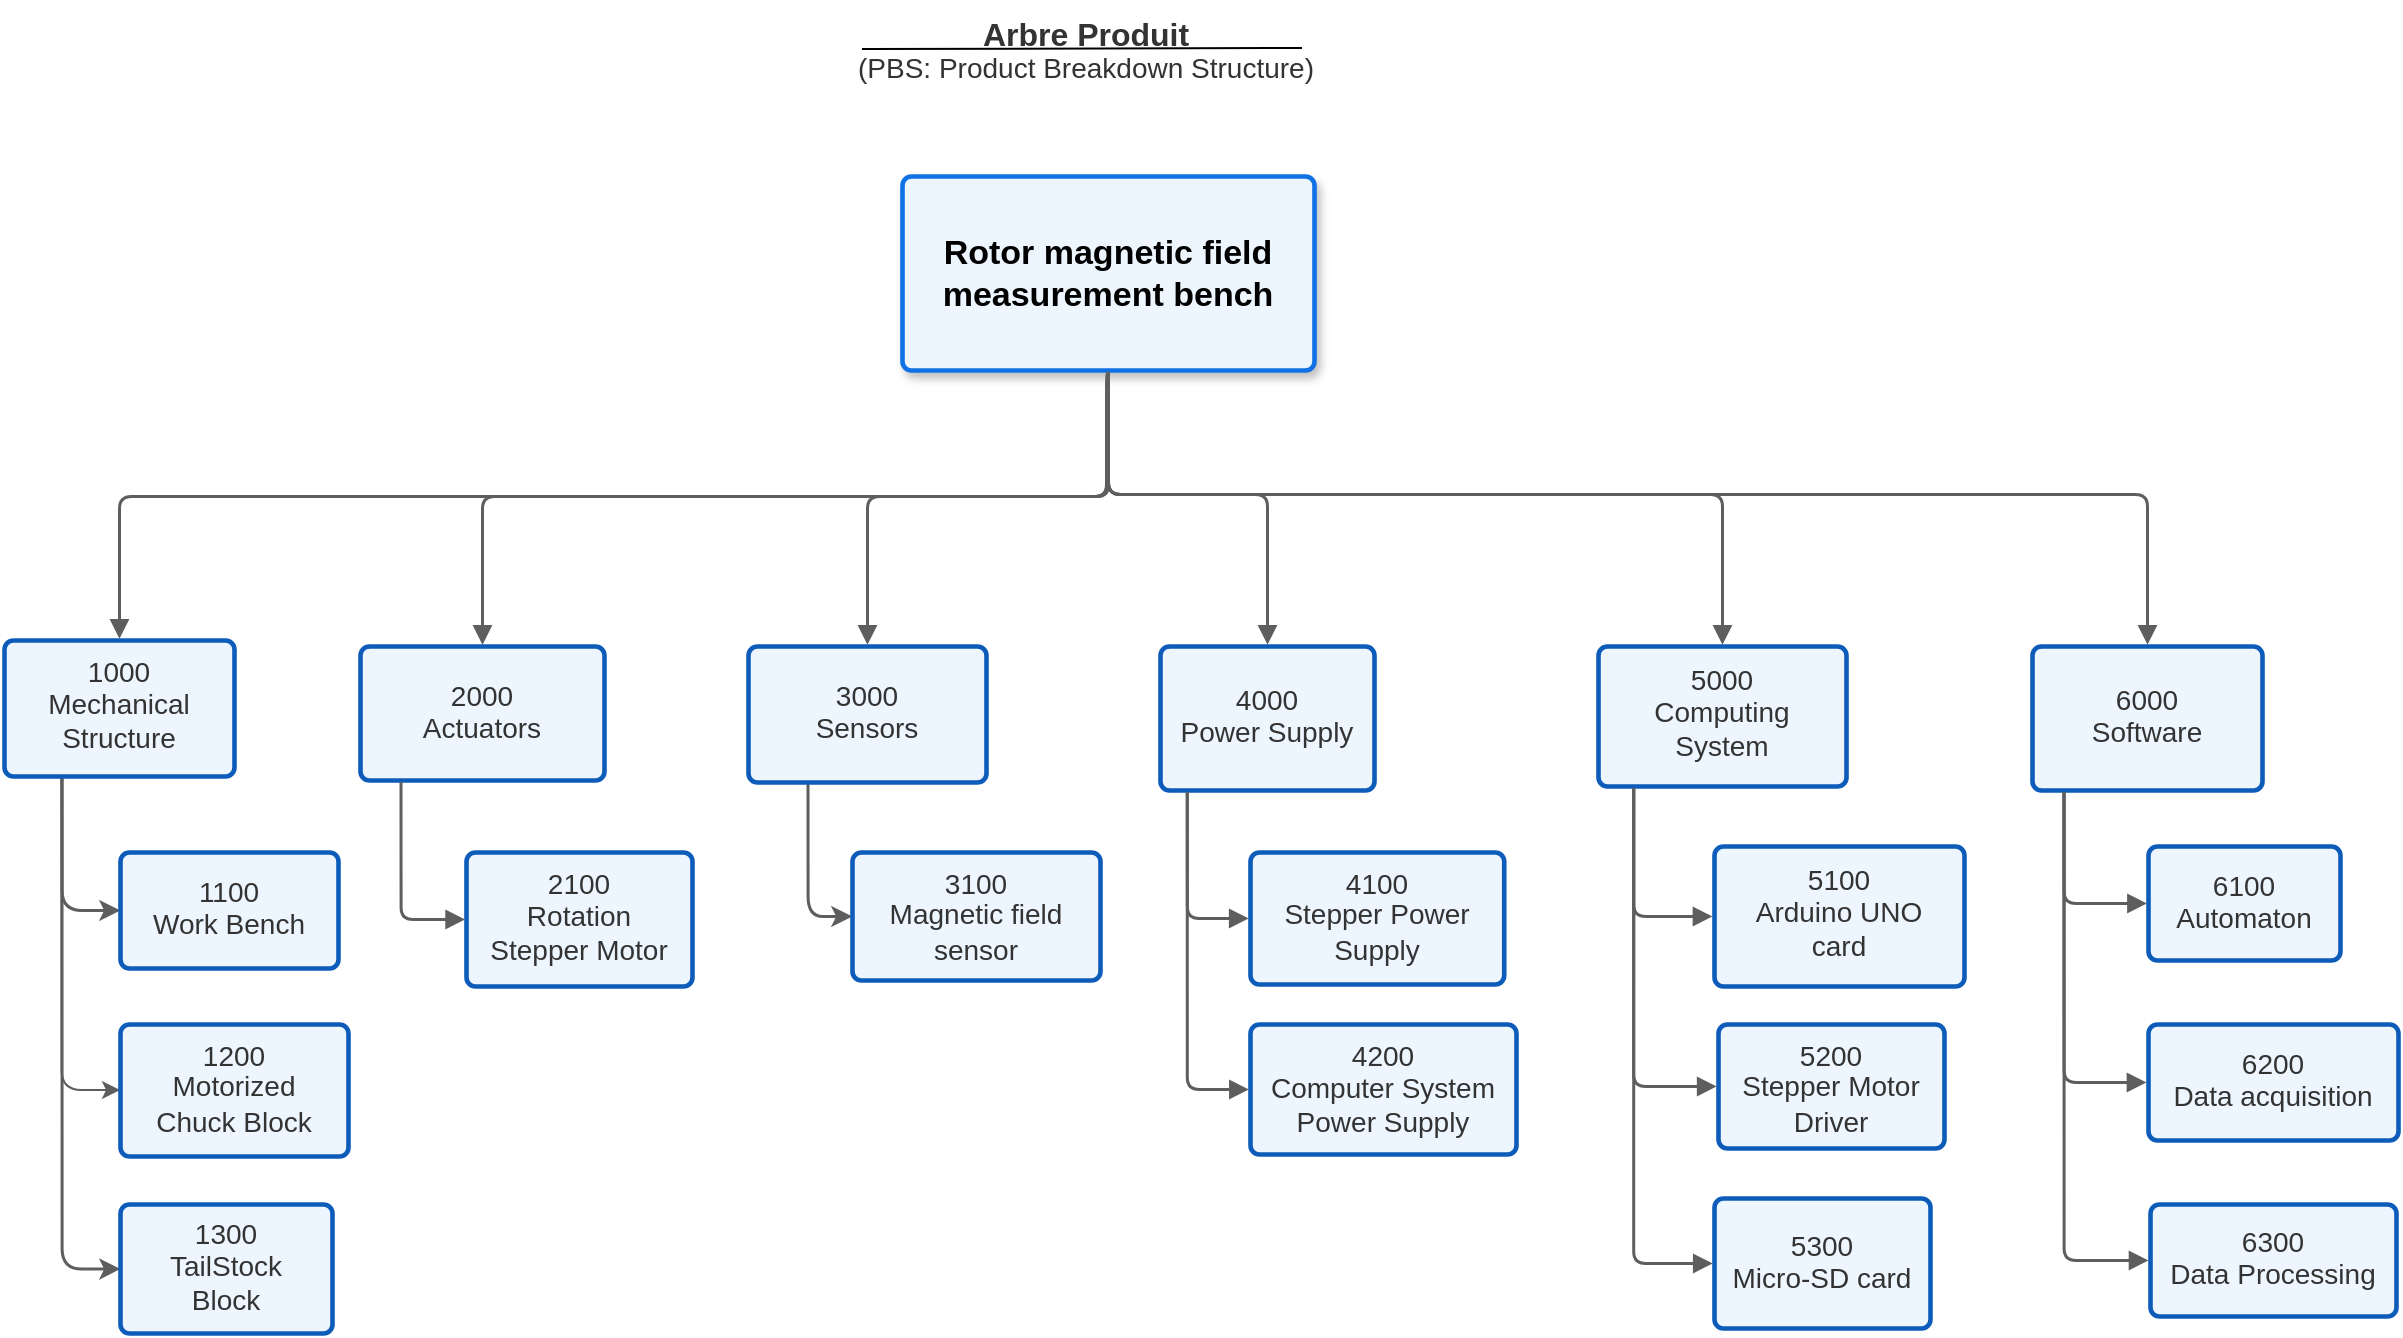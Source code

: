 <mxfile version="24.4.14" type="github" pages="3">
  <diagram id="VGt8NKjKaY3T89ASlulM" name="PBS">
    <mxGraphModel dx="1687" dy="901" grid="0" gridSize="10" guides="1" tooltips="1" connect="1" arrows="1" fold="1" page="0" pageScale="1" pageWidth="827" pageHeight="1169" math="0" shadow="0">
      <root>
        <mxCell id="0" />
        <mxCell id="1" parent="0" />
        <mxCell id="8GjarqtCZsp81MKR5A-h-42" value="Rotor magnetic field&#xa;measurement bench" style="html=1;overflow=block;blockSpacing=1;whiteSpace=wrap;fontSize=17;fontStyle=1;align=center;spacing=9;strokeColor=#1071e5;strokeOpacity=100;fillOpacity=100;rounded=1;absoluteArcSize=1;arcSize=9;fillColor=#edf5ff;strokeWidth=2.3;lucidId=op2DlNhiaoXF;shadow=1;" vertex="1" parent="1">
          <mxGeometry x="538" y="250" width="206" height="97" as="geometry" />
        </mxCell>
        <mxCell id="8GjarqtCZsp81MKR5A-h-43" value="&lt;div style=&quot;display: flex; justify-content: center; text-align: center; align-items: baseline; font-size: 16px; line-height: 1.25; margin-top: -2px;&quot;&gt;&lt;span style=&quot;&quot;&gt;&lt;span style=&quot;color: rgb(51, 51, 51); font-weight: bold;&quot;&gt;Arbre Produit&lt;/span&gt;&lt;span style=&quot;font-size: 14px; color: rgb(51, 51, 51); font-weight: bold;&quot;&gt;&lt;br&gt;&lt;/span&gt;&lt;/span&gt;&lt;/div&gt;&lt;div style=&quot;display: flex; justify-content: center; text-align: center; align-items: baseline; font-size: 14px; line-height: 1.25; margin-top: -2px;&quot;&gt;&lt;span style=&quot;font-size: 14px;&quot;&gt;&lt;span style=&quot;font-size: 14px; color: rgb(51, 51, 51);&quot;&gt;&lt;span style=&quot;font-size: 14px; color: rgb(51, 51, 51);&quot;&gt;(PBS: Product Breakdown Structure)&lt;/span&gt;&lt;/span&gt;&lt;/span&gt;&lt;/div&gt;" style="html=1;overflow=block;blockSpacing=1;whiteSpace=wrap;fontSize=14;spacing=3.8;strokeOpacity=0;fillOpacity=0;rounded=1;absoluteArcSize=1;arcSize=9;fillColor=#ffffff;strokeWidth=2.3;lucidId=op2DOxUPKWHS;" vertex="1" parent="1">
          <mxGeometry x="512" y="164" width="236" height="47" as="geometry" />
        </mxCell>
        <mxCell id="8GjarqtCZsp81MKR5A-h-85" style="edgeStyle=orthogonalEdgeStyle;rounded=1;orthogonalLoop=1;jettySize=auto;html=1;exitX=0.25;exitY=1;exitDx=0;exitDy=0;entryX=0;entryY=0.5;entryDx=0;entryDy=0;curved=0;strokeWidth=1.5;strokeColor=#5E5E5E;" edge="1" parent="1" source="8GjarqtCZsp81MKR5A-h-45" target="8GjarqtCZsp81MKR5A-h-63">
          <mxGeometry relative="1" as="geometry" />
        </mxCell>
        <mxCell id="8GjarqtCZsp81MKR5A-h-89" style="edgeStyle=orthogonalEdgeStyle;rounded=1;orthogonalLoop=1;jettySize=auto;html=1;exitX=0.25;exitY=1;exitDx=0;exitDy=0;entryX=0;entryY=0.5;entryDx=0;entryDy=0;curved=0;strokeColor=#5E5E5E;" edge="1" parent="1" source="8GjarqtCZsp81MKR5A-h-45" target="8GjarqtCZsp81MKR5A-h-64">
          <mxGeometry relative="1" as="geometry" />
        </mxCell>
        <mxCell id="8GjarqtCZsp81MKR5A-h-90" style="edgeStyle=orthogonalEdgeStyle;rounded=1;orthogonalLoop=1;jettySize=auto;html=1;exitX=0.25;exitY=1;exitDx=0;exitDy=0;entryX=0;entryY=0.5;entryDx=0;entryDy=0;curved=0;strokeWidth=1.5;strokeColor=#5E5E5E;" edge="1" parent="1" source="8GjarqtCZsp81MKR5A-h-45" target="8GjarqtCZsp81MKR5A-h-65">
          <mxGeometry relative="1" as="geometry" />
        </mxCell>
        <mxCell id="8GjarqtCZsp81MKR5A-h-45" value="&lt;div style=&quot;display: flex; justify-content: center; text-align: center; align-items: baseline; font-size: 14px; line-height: 1.25; margin-top: -2px;&quot;&gt;&lt;span style=&quot;font-size: 14px;&quot;&gt;&lt;span style=&quot;font-size: 14px; color: rgb(51, 51, 51);&quot;&gt;1000&lt;br&gt;&lt;/span&gt;&lt;/span&gt;&lt;/div&gt;&lt;div style=&quot;display: flex; justify-content: center; text-align: center; align-items: baseline; font-size: 14px; line-height: 1.25; margin-top: -2px;&quot;&gt;&lt;span style=&quot;font-size: 14px;&quot;&gt;&lt;span style=&quot;font-size: 14px; color: rgb(51, 51, 51);&quot;&gt;Mechanical Structure&lt;/span&gt;&lt;/span&gt;&lt;/div&gt;" style="html=1;overflow=block;blockSpacing=1;whiteSpace=wrap;fontSize=14;spacing=9;strokeColor=#0D5CBA;strokeOpacity=100;fillOpacity=100;rounded=1;absoluteArcSize=1;arcSize=9;fillColor=#edf5ff;strokeWidth=2.3;lucidId=op2DeZ.cYt9W;" vertex="1" parent="1">
          <mxGeometry x="89" y="482" width="115" height="68" as="geometry" />
        </mxCell>
        <mxCell id="8GjarqtCZsp81MKR5A-h-46" value="&lt;div style=&quot;display: flex; justify-content: center; text-align: center; align-items: baseline; font-size: 14px; line-height: 1.25; margin-top: -2px;&quot;&gt;&lt;span style=&quot;font-size: 14px;&quot;&gt;&lt;span style=&quot;font-size: 14px; color: rgb(51, 51, 51);&quot;&gt;2000&#xa;&lt;/span&gt;&lt;/span&gt;&lt;/div&gt;&lt;div style=&quot;display: flex; justify-content: center; text-align: center; align-items: baseline; font-size: 14px; line-height: 1.25; margin-top: -2px;&quot;&gt;&lt;span style=&quot;font-size: 14px;&quot;&gt;&lt;span style=&quot;font-size: 14px; color: rgb(51, 51, 51);&quot;&gt;Actuators&lt;/span&gt;&lt;/span&gt;&lt;/div&gt;" style="html=1;overflow=block;blockSpacing=1;whiteSpace=wrap;fontSize=14;spacing=9;strokeColor=#0D5CBA;strokeOpacity=100;fillOpacity=100;rounded=1;absoluteArcSize=1;arcSize=9;fillColor=#edf5ff;strokeWidth=2.3;lucidId=op2DIdq_~rvC;" vertex="1" parent="1">
          <mxGeometry x="267" y="485" width="122" height="67" as="geometry" />
        </mxCell>
        <mxCell id="8GjarqtCZsp81MKR5A-h-88" style="edgeStyle=orthogonalEdgeStyle;rounded=1;orthogonalLoop=1;jettySize=auto;html=1;exitX=0.25;exitY=1;exitDx=0;exitDy=0;entryX=0;entryY=0.5;entryDx=0;entryDy=0;strokeWidth=1.5;strokeColor=#5E5E5E;" edge="1" parent="1" source="8GjarqtCZsp81MKR5A-h-47" target="8GjarqtCZsp81MKR5A-h-57">
          <mxGeometry relative="1" as="geometry" />
        </mxCell>
        <mxCell id="8GjarqtCZsp81MKR5A-h-47" value="&lt;div style=&quot;display: flex; justify-content: center; text-align: center; align-items: baseline; font-size: 14px; line-height: 1.25; margin-top: -2px;&quot;&gt;&lt;span style=&quot;font-size: 14px;&quot;&gt;&lt;span style=&quot;font-size: 14px; color: rgb(51, 51, 51);&quot;&gt;3000&#xa;&lt;/span&gt;&lt;/span&gt;&lt;/div&gt;&lt;div style=&quot;display: flex; justify-content: center; text-align: center; align-items: baseline; font-size: 14px; line-height: 1.25; margin-top: -2px;&quot;&gt;&lt;span style=&quot;font-size: 14px;&quot;&gt;&lt;span style=&quot;font-size: 14px; color: rgb(51, 51, 51);&quot;&gt;Sensors&lt;/span&gt;&lt;/span&gt;&lt;/div&gt;" style="html=1;overflow=block;blockSpacing=1;whiteSpace=wrap;fontSize=14;spacing=9;strokeColor=#0D5CBA;strokeOpacity=100;fillOpacity=100;rounded=1;absoluteArcSize=1;arcSize=9;fillColor=#edf5ff;strokeWidth=2.3;lucidId=op2DrcHy-5GN;" vertex="1" parent="1">
          <mxGeometry x="461" y="485" width="119" height="68" as="geometry" />
        </mxCell>
        <mxCell id="8GjarqtCZsp81MKR5A-h-48" value="&lt;div style=&quot;display: flex; justify-content: center; text-align: center; align-items: baseline; font-size: 14px; line-height: 1.25; margin-top: -2px;&quot;&gt;&lt;span style=&quot;font-size: 14px;&quot;&gt;&lt;span style=&quot;font-size: 14px; color: rgb(51, 51, 51);&quot;&gt;4000&#xa;&lt;/span&gt;&lt;/span&gt;&lt;/div&gt;&lt;div style=&quot;display: flex; justify-content: center; text-align: center; align-items: baseline; font-size: 14px; line-height: 1.25; margin-top: -2px;&quot;&gt;&lt;span style=&quot;font-size: 14px;&quot;&gt;&lt;span style=&quot;font-size: 14px; color: rgb(51, 51, 51);&quot;&gt;Power Supply&lt;/span&gt;&lt;/span&gt;&lt;/div&gt;" style="html=1;overflow=block;blockSpacing=1;whiteSpace=wrap;fontSize=14;spacing=9;strokeColor=#0D5CBA;strokeOpacity=100;fillOpacity=100;rounded=1;absoluteArcSize=1;arcSize=9;fillColor=#edf5ff;strokeWidth=2.3;lucidId=op2DH3rtzFCJ;" vertex="1" parent="1">
          <mxGeometry x="667" y="485" width="107" height="72" as="geometry" />
        </mxCell>
        <mxCell id="8GjarqtCZsp81MKR5A-h-49" value="&lt;div style=&quot;display: flex; justify-content: center; text-align: center; align-items: baseline; font-size: 14px; line-height: 1.25; margin-top: -2px;&quot;&gt;&lt;span style=&quot;font-size: 14px;&quot;&gt;&lt;span style=&quot;font-size: 14px; color: rgb(51, 51, 51);&quot;&gt;5000&#xa;&lt;/span&gt;&lt;/span&gt;&lt;/div&gt;&lt;div style=&quot;display: flex; justify-content: center; text-align: center; align-items: baseline; font-size: 14px; line-height: 1.25; margin-top: -2px;&quot;&gt;&lt;span style=&quot;font-size: 14px;&quot;&gt;&lt;span style=&quot;font-size: 14px; color: rgb(51, 51, 51);&quot;&gt;Computing System&lt;/span&gt;&lt;/span&gt;&lt;/div&gt;" style="html=1;overflow=block;blockSpacing=1;whiteSpace=wrap;fontSize=14;spacing=9;strokeColor=#0D5CBA;strokeOpacity=100;fillOpacity=100;rounded=1;absoluteArcSize=1;arcSize=9;fillColor=#edf5ff;strokeWidth=2.3;lucidId=op2DZ983SHyo;" vertex="1" parent="1">
          <mxGeometry x="886" y="485" width="124" height="70" as="geometry" />
        </mxCell>
        <mxCell id="8GjarqtCZsp81MKR5A-h-50" value="" style="html=1;jettySize=18;whiteSpace=wrap;fontSize=14;strokeColor=#5E5E5E;strokeWidth=1.5;rounded=1;arcSize=12;edgeStyle=orthogonalEdgeStyle;startArrow=none;endArrow=block;endFill=1;exitX=0.5;exitY=1.011;exitPerimeter=0;entryX=0.5;entryY=-0.012;entryPerimeter=0;lucidId=op2D4Qm-s5.9;" edge="1" parent="1" source="8GjarqtCZsp81MKR5A-h-42" target="8GjarqtCZsp81MKR5A-h-45">
          <mxGeometry width="100" height="100" relative="1" as="geometry">
            <Array as="points">
              <mxPoint x="640" y="348" />
              <mxPoint x="640" y="410" />
              <mxPoint x="147" y="410" />
            </Array>
          </mxGeometry>
        </mxCell>
        <mxCell id="8GjarqtCZsp81MKR5A-h-51" value="" style="html=1;jettySize=18;whiteSpace=wrap;fontSize=14;strokeColor=#5E5E5E;strokeWidth=1.5;rounded=1;arcSize=12;edgeStyle=orthogonalEdgeStyle;startArrow=none;endArrow=block;endFill=1;exitX=0.5;exitY=1.011;exitPerimeter=0;entryX=0.5;entryY=-0.012;entryPerimeter=0;lucidId=op2DSndrqWX7;" edge="1" parent="1" source="8GjarqtCZsp81MKR5A-h-42" target="8GjarqtCZsp81MKR5A-h-46">
          <mxGeometry width="100" height="100" relative="1" as="geometry">
            <Array as="points">
              <mxPoint x="641" y="410" />
              <mxPoint x="328" y="410" />
            </Array>
          </mxGeometry>
        </mxCell>
        <mxCell id="8GjarqtCZsp81MKR5A-h-52" value="" style="html=1;jettySize=18;whiteSpace=wrap;fontSize=14;strokeColor=#5E5E5E;strokeWidth=1.5;rounded=1;arcSize=12;edgeStyle=orthogonalEdgeStyle;startArrow=none;endArrow=block;endFill=1;exitX=0.5;exitY=1.011;exitPerimeter=0;entryX=0.5;entryY=-0.012;entryPerimeter=0;lucidId=op2DwWMJoZg.;" edge="1" parent="1" source="8GjarqtCZsp81MKR5A-h-42" target="8GjarqtCZsp81MKR5A-h-47">
          <mxGeometry width="100" height="100" relative="1" as="geometry">
            <Array as="points">
              <mxPoint x="641" y="410" />
              <mxPoint x="521" y="410" />
            </Array>
          </mxGeometry>
        </mxCell>
        <mxCell id="8GjarqtCZsp81MKR5A-h-53" value="" style="html=1;jettySize=18;whiteSpace=wrap;fontSize=14;strokeColor=#5E5E5E;strokeWidth=1.5;rounded=1;arcSize=12;edgeStyle=orthogonalEdgeStyle;startArrow=none;endArrow=block;endFill=1;exitX=0.5;exitY=1.011;exitPerimeter=0;entryX=0.5;entryY=-0.012;entryPerimeter=0;lucidId=op2DVnM9Jc29;" edge="1" parent="1" source="8GjarqtCZsp81MKR5A-h-42" target="8GjarqtCZsp81MKR5A-h-48">
          <mxGeometry width="100" height="100" relative="1" as="geometry">
            <Array as="points">
              <mxPoint x="641" y="409" />
              <mxPoint x="721" y="409" />
            </Array>
          </mxGeometry>
        </mxCell>
        <mxCell id="8GjarqtCZsp81MKR5A-h-54" value="" style="html=1;jettySize=18;whiteSpace=wrap;fontSize=14;strokeColor=#5E5E5E;strokeWidth=1.5;rounded=1;arcSize=12;edgeStyle=orthogonalEdgeStyle;startArrow=none;endArrow=block;endFill=1;exitX=0.5;exitY=1.011;exitPerimeter=0;entryX=0.5;entryY=-0.012;entryPerimeter=0;lucidId=op2DF9aEdJrC;" edge="1" parent="1" source="8GjarqtCZsp81MKR5A-h-42" target="8GjarqtCZsp81MKR5A-h-49">
          <mxGeometry width="100" height="100" relative="1" as="geometry">
            <Array as="points">
              <mxPoint x="641" y="409" />
              <mxPoint x="948" y="409" />
            </Array>
          </mxGeometry>
        </mxCell>
        <mxCell id="8GjarqtCZsp81MKR5A-h-55" value="&lt;div style=&quot;display: flex; justify-content: center; text-align: center; align-items: baseline; font-size: 14px; line-height: 1.25; margin-top: -2px;&quot;&gt;&lt;span style=&quot;font-size: 14px;&quot;&gt;&lt;span style=&quot;font-size: 14px; color: rgb(51, 51, 51);&quot;&gt;2100&#xa;&lt;/span&gt;&lt;/span&gt;&lt;/div&gt;&lt;div style=&quot;display: flex; justify-content: center; text-align: center; align-items: baseline; font-size: 14px; line-height: 1.25; margin-top: -2px;&quot;&gt;&lt;span style=&quot;font-size: 14px;&quot;&gt;&lt;span style=&quot;font-size: 14px; color: rgb(51, 51, 51);&quot;&gt;Rotation Stepper Motor&lt;/span&gt;&lt;/span&gt;&lt;/div&gt;" style="html=1;overflow=block;blockSpacing=1;whiteSpace=wrap;fontSize=14;spacing=9;strokeColor=#0D5CBA;strokeOpacity=100;fillOpacity=100;rounded=1;absoluteArcSize=1;arcSize=9;fillColor=#edf5ff;strokeWidth=2.3;lucidId=op2DPShWuuZC;" vertex="1" parent="1">
          <mxGeometry x="320" y="588" width="113" height="67" as="geometry" />
        </mxCell>
        <mxCell id="8GjarqtCZsp81MKR5A-h-56" value="" style="html=1;jettySize=18;whiteSpace=wrap;fontSize=14;strokeColor=#5E5E5E;strokeWidth=1.5;rounded=1;arcSize=12;edgeStyle=orthogonalEdgeStyle;startArrow=none;endArrow=block;endFill=1;exitX=0.166;exitY=1.012;exitPerimeter=0;entryX=-0.006;entryY=0.5;entryPerimeter=0;lucidId=op2D_loqMMDQ;" edge="1" parent="1" source="8GjarqtCZsp81MKR5A-h-46" target="8GjarqtCZsp81MKR5A-h-55">
          <mxGeometry width="100" height="100" relative="1" as="geometry">
            <Array as="points" />
          </mxGeometry>
        </mxCell>
        <mxCell id="8GjarqtCZsp81MKR5A-h-57" value="&lt;div style=&quot;display: flex; justify-content: center; text-align: center; align-items: baseline; font-size: 14px; line-height: 1.25; margin-top: -2px;&quot;&gt;&lt;span style=&quot;font-size: 14px;&quot;&gt;&lt;span style=&quot;font-size: 14px; color: rgb(51, 51, 51);&quot;&gt;3100&#xa;&lt;/span&gt;&lt;/span&gt;&lt;/div&gt;&lt;div style=&quot;display: flex; justify-content: center; text-align: center; align-items: baseline; font-size: 14px; line-height: 1.25; margin-top: -2px;&quot;&gt;&lt;span style=&quot;font-size: 14px;&quot;&gt;&lt;span style=&quot;font-size: 14px; color: rgb(51, 51, 51);&quot;&gt;Magnetic field sensor&lt;/span&gt;&lt;/span&gt;&lt;/div&gt;" style="html=1;overflow=block;blockSpacing=1;whiteSpace=wrap;fontSize=14;spacing=9;strokeColor=#0D5CBA;strokeOpacity=100;fillOpacity=100;rounded=1;absoluteArcSize=1;arcSize=9;fillColor=#edf5ff;strokeWidth=2.3;lucidId=op2D3rJPvKz7;" vertex="1" parent="1">
          <mxGeometry x="513" y="588" width="124" height="64" as="geometry" />
        </mxCell>
        <mxCell id="8GjarqtCZsp81MKR5A-h-59" value="&lt;div style=&quot;display: flex; justify-content: center; text-align: center; align-items: baseline; font-size: 14px; line-height: 1.25; margin-top: -2px;&quot;&gt;&lt;span style=&quot;font-size: 14px;&quot;&gt;&lt;span style=&quot;font-size: 14px; color: rgb(51, 51, 51);&quot;&gt;4100&#xa;&lt;/span&gt;&lt;/span&gt;&lt;/div&gt;&lt;div style=&quot;display: flex; justify-content: center; text-align: center; align-items: baseline; font-size: 14px; line-height: 1.25; margin-top: -2px;&quot;&gt;&lt;span style=&quot;font-size: 14px;&quot;&gt;&lt;span style=&quot;font-size: 14px; color: rgb(51, 51, 51);&quot;&gt;Stepper Power Supply&lt;/span&gt;&lt;/span&gt;&lt;/div&gt;" style="html=1;overflow=block;blockSpacing=1;whiteSpace=wrap;fontSize=14;spacing=9;strokeColor=#0D5CBA;strokeOpacity=100;fillOpacity=100;rounded=1;absoluteArcSize=1;arcSize=9;fillColor=#edf5ff;strokeWidth=2.3;lucidId=op2DEWVl0N-0;" vertex="1" parent="1">
          <mxGeometry x="712" y="588" width="126.87" height="66" as="geometry" />
        </mxCell>
        <mxCell id="8GjarqtCZsp81MKR5A-h-60" value="&lt;div style=&quot;display: flex; justify-content: center; text-align: center; align-items: baseline; font-size: 14px; line-height: 1.25; margin-top: -2px;&quot;&gt;&lt;span style=&quot;font-size: 14px;&quot;&gt;&lt;span style=&quot;font-size: 14px; color: rgb(51, 51, 51);&quot;&gt;4200&lt;br&gt;&lt;/span&gt;&lt;/span&gt;&lt;/div&gt;&lt;div style=&quot;display: flex; justify-content: center; text-align: center; align-items: baseline; font-size: 14px; line-height: 1.25; margin-top: -2px;&quot;&gt;&lt;span style=&quot;font-size: 14px;&quot;&gt;&lt;span style=&quot;font-size: 14px; color: rgb(51, 51, 51);&quot;&gt;Computer System Power Supply&lt;/span&gt;&lt;/span&gt;&lt;/div&gt;" style="html=1;overflow=block;blockSpacing=1;whiteSpace=wrap;fontSize=14;spacing=9;strokeColor=#0D5CBA;strokeOpacity=100;fillOpacity=100;rounded=1;absoluteArcSize=1;arcSize=9;fillColor=#edf5ff;strokeWidth=2.3;lucidId=op2DUKm2hryK;" vertex="1" parent="1">
          <mxGeometry x="712" y="674" width="133" height="65" as="geometry" />
        </mxCell>
        <mxCell id="8GjarqtCZsp81MKR5A-h-61" value="" style="html=1;jettySize=18;whiteSpace=wrap;fontSize=14;strokeColor=#5E5E5E;strokeWidth=1.5;rounded=1;arcSize=12;edgeStyle=orthogonalEdgeStyle;startArrow=none;endArrow=block;endFill=1;exitX=0.125;exitY=1.012;exitPerimeter=0;entryX=-0.007;entryY=0.5;entryPerimeter=0;lucidId=op2D_IdCv8ez;" edge="1" parent="1" source="8GjarqtCZsp81MKR5A-h-48" target="8GjarqtCZsp81MKR5A-h-59">
          <mxGeometry width="100" height="100" relative="1" as="geometry">
            <Array as="points">
              <mxPoint x="680" y="621" />
            </Array>
          </mxGeometry>
        </mxCell>
        <mxCell id="8GjarqtCZsp81MKR5A-h-62" value="" style="html=1;jettySize=18;whiteSpace=wrap;fontSize=14;strokeColor=#5E5E5E;strokeWidth=1.5;rounded=1;arcSize=12;edgeStyle=orthogonalEdgeStyle;startArrow=none;endArrow=block;endFill=1;exitX=0.125;exitY=1.012;exitPerimeter=0;entryX=-0.006;entryY=0.5;entryPerimeter=0;lucidId=op2D~V.C5mhO;" edge="1" parent="1" source="8GjarqtCZsp81MKR5A-h-48" target="8GjarqtCZsp81MKR5A-h-60">
          <mxGeometry width="100" height="100" relative="1" as="geometry">
            <Array as="points" />
          </mxGeometry>
        </mxCell>
        <mxCell id="8GjarqtCZsp81MKR5A-h-63" value="&lt;div style=&quot;display: flex; justify-content: center; text-align: center; align-items: baseline; font-size: 14px; line-height: 1.25; margin-top: -2px;&quot;&gt;&lt;span style=&quot;font-size: 14px;&quot;&gt;&lt;span style=&quot;font-size: 14px; color: rgb(51, 51, 51);&quot;&gt;1100&#xa;&lt;/span&gt;&lt;/span&gt;&lt;/div&gt;&lt;div style=&quot;display: flex; justify-content: center; text-align: center; align-items: baseline; font-size: 14px; line-height: 1.25; margin-top: -2px;&quot;&gt;&lt;span style=&quot;font-size: 14px;&quot;&gt;&lt;span style=&quot;font-size: 14px; color: rgb(51, 51, 51);&quot;&gt;Work Bench&lt;/span&gt;&lt;/span&gt;&lt;/div&gt;" style="html=1;overflow=block;blockSpacing=1;whiteSpace=wrap;fontSize=14;spacing=9;strokeColor=#0D5CBA;strokeOpacity=100;fillOpacity=100;rounded=1;absoluteArcSize=1;arcSize=9;fillColor=#edf5ff;strokeWidth=2.3;lucidId=op2DwUtpFRGd;" vertex="1" parent="1">
          <mxGeometry x="147" y="588" width="109" height="58" as="geometry" />
        </mxCell>
        <mxCell id="8GjarqtCZsp81MKR5A-h-64" value="&lt;div style=&quot;display: flex; justify-content: center; text-align: center; align-items: baseline; font-size: 14px; line-height: 1.25; margin-top: -2px;&quot;&gt;&lt;span style=&quot;font-size: 14px;&quot;&gt;&lt;span style=&quot;font-size: 14px; color: rgb(51, 51, 51);&quot;&gt;1200&lt;br&gt;&lt;/span&gt;&lt;/span&gt;&lt;/div&gt;&lt;div style=&quot;display: flex; justify-content: center; text-align: center; align-items: baseline; font-size: 14px; line-height: 1.25; margin-top: -2px;&quot;&gt;&lt;span style=&quot;font-size: 14px;&quot;&gt;&lt;span style=&quot;font-size: 14px; color: rgb(51, 51, 51);&quot;&gt;Motorized Chuck Block&lt;/span&gt;&lt;/span&gt;&lt;/div&gt;" style="html=1;overflow=block;blockSpacing=1;whiteSpace=wrap;fontSize=14;spacing=9;strokeColor=#0D5CBA;strokeOpacity=100;fillOpacity=100;rounded=1;absoluteArcSize=1;arcSize=9;fillColor=#edf5ff;strokeWidth=2.3;lucidId=op2D1d5.EJ8E;" vertex="1" parent="1">
          <mxGeometry x="147" y="674" width="114" height="66" as="geometry" />
        </mxCell>
        <mxCell id="8GjarqtCZsp81MKR5A-h-65" value="&lt;div style=&quot;display: flex; justify-content: center; text-align: center; align-items: baseline; font-size: 14px; line-height: 1.25; margin-top: -2px;&quot;&gt;&lt;span style=&quot;font-size: 14px;&quot;&gt;&lt;span style=&quot;font-size: 14px; color: rgb(51, 51, 51);&quot;&gt;1300&lt;br&gt;&lt;/span&gt;&lt;/span&gt;&lt;/div&gt;&lt;div style=&quot;display: flex; justify-content: center; text-align: center; align-items: baseline; font-size: 14px; line-height: 1.25; margin-top: -2px;&quot;&gt;&lt;span style=&quot;font-size: 14px;&quot;&gt;&lt;span style=&quot;font-size: 14px; color: rgb(51, 51, 51);&quot;&gt;TailStock Block&lt;/span&gt;&lt;/span&gt;&lt;/div&gt;" style="html=1;overflow=block;blockSpacing=1;whiteSpace=wrap;fontSize=14;spacing=9;strokeColor=#0D5CBA;strokeOpacity=100;fillOpacity=100;rounded=1;absoluteArcSize=1;arcSize=9;fillColor=#edf5ff;strokeWidth=2.3;lucidId=op2DaYbvGgqG;" vertex="1" parent="1">
          <mxGeometry x="147" y="764" width="106" height="64.5" as="geometry" />
        </mxCell>
        <mxCell id="8GjarqtCZsp81MKR5A-h-69" value="&lt;div style=&quot;display: flex; justify-content: center; text-align: center; align-items: baseline; font-size: 14px; line-height: 1.25; margin-top: -2px;&quot;&gt;&lt;span style=&quot;font-size: 14px;&quot;&gt;&lt;span style=&quot;font-size: 14px; color: rgb(51, 51, 51);&quot;&gt;5100&#xa;&lt;/span&gt;&lt;/span&gt;&lt;/div&gt;&lt;div style=&quot;display: flex; justify-content: center; text-align: center; align-items: baseline; font-size: 14px; line-height: 1.25; margin-top: -2px;&quot;&gt;&lt;span style=&quot;font-size: 14px;&quot;&gt;&lt;span style=&quot;font-size: 14px; color: rgb(51, 51, 51);&quot;&gt;Arduino UNO card&lt;/span&gt;&lt;/span&gt;&lt;/div&gt;" style="html=1;overflow=block;blockSpacing=1;whiteSpace=wrap;fontSize=14;spacing=9;strokeColor=#0D5CBA;strokeOpacity=100;fillOpacity=100;rounded=1;absoluteArcSize=1;arcSize=9;fillColor=#edf5ff;strokeWidth=2.3;lucidId=op2DwiNkQa2K;" vertex="1" parent="1">
          <mxGeometry x="944" y="585" width="125" height="70" as="geometry" />
        </mxCell>
        <mxCell id="8GjarqtCZsp81MKR5A-h-70" value="" style="html=1;jettySize=18;whiteSpace=wrap;fontSize=14;strokeColor=#5E5E5E;strokeWidth=1.5;rounded=1;arcSize=12;edgeStyle=orthogonalEdgeStyle;startArrow=none;endArrow=block;endFill=1;exitX=0.142;exitY=1.012;exitPerimeter=0;entryX=-0.008;entryY=0.5;entryPerimeter=0;lucidId=op2DSFLO5KK~;" edge="1" parent="1" source="8GjarqtCZsp81MKR5A-h-49" target="8GjarqtCZsp81MKR5A-h-69">
          <mxGeometry width="100" height="100" relative="1" as="geometry">
            <Array as="points" />
          </mxGeometry>
        </mxCell>
        <mxCell id="8GjarqtCZsp81MKR5A-h-71" value="&lt;div style=&quot;display: flex; justify-content: center; text-align: center; align-items: baseline; font-size: 14px; line-height: 1.25; margin-top: -2px;&quot;&gt;&lt;span style=&quot;font-size: 14px;&quot;&gt;&lt;span style=&quot;font-size: 14px; color: rgb(51, 51, 51);&quot;&gt;5200&#xa;&lt;/span&gt;&lt;/span&gt;&lt;/div&gt;&lt;div style=&quot;display: flex; justify-content: center; text-align: center; align-items: baseline; font-size: 14px; line-height: 1.25; margin-top: -2px;&quot;&gt;&lt;span style=&quot;font-size: 14px;&quot;&gt;&lt;span style=&quot;font-size: 14px; color: rgb(51, 51, 51);&quot;&gt;Stepper Motor Driver &lt;/span&gt;&lt;/span&gt;&lt;/div&gt;" style="html=1;overflow=block;blockSpacing=1;whiteSpace=wrap;fontSize=14;spacing=9;strokeColor=#0D5CBA;strokeOpacity=100;fillOpacity=100;rounded=1;absoluteArcSize=1;arcSize=9;fillColor=#edf5ff;strokeWidth=2.3;lucidId=QH2DF~hNH7CZ;" vertex="1" parent="1">
          <mxGeometry x="946" y="674" width="113" height="62" as="geometry" />
        </mxCell>
        <mxCell id="8GjarqtCZsp81MKR5A-h-72" value="" style="html=1;jettySize=18;whiteSpace=wrap;fontSize=14;strokeColor=#5E5E5E;strokeWidth=1.5;rounded=1;arcSize=12;edgeStyle=orthogonalEdgeStyle;startArrow=none;endArrow=block;endFill=1;exitX=0.142;exitY=1.012;exitPerimeter=0;entryX=-0.008;entryY=0.5;entryPerimeter=0;lucidId=vI2D_zl7JVAI;" edge="1" parent="1" source="8GjarqtCZsp81MKR5A-h-49" target="8GjarqtCZsp81MKR5A-h-71">
          <mxGeometry width="100" height="100" relative="1" as="geometry">
            <Array as="points" />
          </mxGeometry>
        </mxCell>
        <mxCell id="8GjarqtCZsp81MKR5A-h-73" value="&lt;div style=&quot;display: flex; justify-content: center; text-align: center; align-items: baseline; font-size: 14px; line-height: 1.25; margin-top: -2px;&quot;&gt;&lt;span style=&quot;font-size: 14px;&quot;&gt;&lt;span style=&quot;font-size: 14px; color: rgb(51, 51, 51);&quot;&gt;5300&#xa;&lt;/span&gt;&lt;/span&gt;&lt;/div&gt;&lt;div style=&quot;display: flex; justify-content: center; text-align: center; align-items: baseline; font-size: 14px; line-height: 1.25; margin-top: -2px;&quot;&gt;&lt;span style=&quot;font-size: 14px;&quot;&gt;&lt;span style=&quot;font-size: 14px; color: rgb(51, 51, 51);&quot;&gt;Micro-SD card&lt;/span&gt;&lt;/span&gt;&lt;/div&gt;" style="html=1;overflow=block;blockSpacing=1;whiteSpace=wrap;fontSize=14;spacing=9;strokeColor=#0D5CBA;strokeOpacity=100;fillOpacity=100;rounded=1;absoluteArcSize=1;arcSize=9;fillColor=#edf5ff;strokeWidth=2.3;lucidId=jJ2DOeKgWx2X;" vertex="1" parent="1">
          <mxGeometry x="944" y="761" width="108" height="65" as="geometry" />
        </mxCell>
        <mxCell id="8GjarqtCZsp81MKR5A-h-74" value="" style="html=1;jettySize=18;whiteSpace=wrap;fontSize=14;strokeColor=#5E5E5E;strokeWidth=1.5;rounded=1;arcSize=12;edgeStyle=orthogonalEdgeStyle;startArrow=none;endArrow=block;endFill=1;exitX=0.142;exitY=1.012;exitPerimeter=0;entryX=-0.008;entryY=0.5;entryPerimeter=0;lucidId=yM2DXgf9nWSb;" edge="1" parent="1" source="8GjarqtCZsp81MKR5A-h-49" target="8GjarqtCZsp81MKR5A-h-73">
          <mxGeometry width="100" height="100" relative="1" as="geometry">
            <Array as="points" />
          </mxGeometry>
        </mxCell>
        <mxCell id="8GjarqtCZsp81MKR5A-h-75" value="&lt;div style=&quot;display: flex; justify-content: center; text-align: center; align-items: baseline; font-size: 14px; line-height: 1.25; margin-top: -2px;&quot;&gt;&lt;span style=&quot;font-size: 14px;&quot;&gt;&lt;span style=&quot;font-size: 14px; color: rgb(51, 51, 51);&quot;&gt;6000&#xa;&lt;/span&gt;&lt;/span&gt;&lt;/div&gt;&lt;div style=&quot;display: flex; justify-content: center; text-align: center; align-items: baseline; font-size: 14px; line-height: 1.25; margin-top: -2px;&quot;&gt;&lt;span style=&quot;font-size: 14px;&quot;&gt;&lt;span style=&quot;font-size: 14px; color: rgb(51, 51, 51);&quot;&gt;Software&lt;/span&gt;&lt;/span&gt;&lt;/div&gt;" style="html=1;overflow=block;blockSpacing=1;whiteSpace=wrap;fontSize=14;spacing=9;strokeColor=#0D5CBA;strokeOpacity=100;fillOpacity=100;rounded=1;absoluteArcSize=1;arcSize=9;fillColor=#edf5ff;strokeWidth=2.3;lucidId=RX2Dc.WBU14V;" vertex="1" parent="1">
          <mxGeometry x="1103" y="485" width="115" height="72" as="geometry" />
        </mxCell>
        <mxCell id="8GjarqtCZsp81MKR5A-h-76" value="" style="html=1;jettySize=18;whiteSpace=wrap;fontSize=14;strokeColor=#5E5E5E;strokeWidth=1.5;rounded=1;arcSize=12;edgeStyle=orthogonalEdgeStyle;startArrow=none;endArrow=block;endFill=1;exitX=0.5;exitY=1.011;exitPerimeter=0;entryX=0.5;entryY=-0.012;entryPerimeter=0;lucidId=4Y2Dq01y5dqt;" edge="1" parent="1" source="8GjarqtCZsp81MKR5A-h-42" target="8GjarqtCZsp81MKR5A-h-75">
          <mxGeometry width="100" height="100" relative="1" as="geometry">
            <Array as="points">
              <mxPoint x="641" y="409" />
              <mxPoint x="1161" y="409" />
            </Array>
          </mxGeometry>
        </mxCell>
        <mxCell id="8GjarqtCZsp81MKR5A-h-77" value="&lt;div style=&quot;display: flex; justify-content: center; text-align: center; align-items: baseline; font-size: 14px; line-height: 1.25; margin-top: -2px;&quot;&gt;&lt;span style=&quot;font-size: 14px;&quot;&gt;&lt;span style=&quot;font-size: 14px; color: rgb(51, 51, 51);&quot;&gt;6100&#xa;&lt;/span&gt;&lt;/span&gt;&lt;/div&gt;&lt;div style=&quot;display: flex; justify-content: center; text-align: center; align-items: baseline; font-size: 14px; line-height: 1.25; margin-top: -2px;&quot;&gt;&lt;span style=&quot;font-size: 14px;&quot;&gt;&lt;span style=&quot;font-size: 14px; color: rgb(51, 51, 51);&quot;&gt;Automaton&lt;/span&gt;&lt;/span&gt;&lt;/div&gt;" style="html=1;overflow=block;blockSpacing=1;whiteSpace=wrap;fontSize=14;spacing=9;strokeColor=#0D5CBA;strokeOpacity=100;fillOpacity=100;rounded=1;absoluteArcSize=1;arcSize=9;fillColor=#edf5ff;strokeWidth=2.3;lucidId=7Y2DjmoZVE3K;" vertex="1" parent="1">
          <mxGeometry x="1161" y="585" width="96" height="57" as="geometry" />
        </mxCell>
        <mxCell id="8GjarqtCZsp81MKR5A-h-78" value="&lt;div style=&quot;display: flex; justify-content: center; text-align: center; align-items: baseline; font-size: 14px; line-height: 1.25; margin-top: -2px;&quot;&gt;&lt;span style=&quot;font-size: 14px;&quot;&gt;&lt;span style=&quot;font-size: 14px; color: rgb(51, 51, 51);&quot;&gt;6200&#xa;&lt;/span&gt;&lt;/span&gt;&lt;/div&gt;&lt;div style=&quot;display: flex; justify-content: center; text-align: center; align-items: baseline; font-size: 14px; line-height: 1.25; margin-top: -2px;&quot;&gt;&lt;span style=&quot;font-size: 14px;&quot;&gt;&lt;span style=&quot;font-size: 14px; color: rgb(51, 51, 51);&quot;&gt;Data acquisition&lt;/span&gt;&lt;/span&gt;&lt;/div&gt;" style="html=1;overflow=block;blockSpacing=1;whiteSpace=wrap;fontSize=14;spacing=9;strokeColor=#0D5CBA;strokeOpacity=100;fillOpacity=100;rounded=1;absoluteArcSize=1;arcSize=9;fillColor=#edf5ff;strokeWidth=2.3;lucidId=yZ2Dx6f_7SJq;" vertex="1" parent="1">
          <mxGeometry x="1161" y="674" width="125" height="58" as="geometry" />
        </mxCell>
        <mxCell id="8GjarqtCZsp81MKR5A-h-79" value="&lt;div style=&quot;display: flex; justify-content: center; text-align: center; align-items: baseline; font-size: 14px; line-height: 1.25; margin-top: -2px;&quot;&gt;&lt;span style=&quot;font-size: 14px;&quot;&gt;&lt;span style=&quot;font-size: 14px; color: rgb(51, 51, 51);&quot;&gt;6300&#xa;&lt;/span&gt;&lt;/span&gt;&lt;/div&gt;&lt;div style=&quot;display: flex; justify-content: center; text-align: center; align-items: baseline; font-size: 14px; line-height: 1.25; margin-top: -2px;&quot;&gt;&lt;span style=&quot;font-size: 14px;&quot;&gt;&lt;span style=&quot;font-size: 14px; color: rgb(51, 51, 51);&quot;&gt;Data Processing&lt;/span&gt;&lt;/span&gt;&lt;/div&gt;" style="html=1;overflow=block;blockSpacing=1;whiteSpace=wrap;fontSize=14;spacing=9;strokeColor=#0D5CBA;strokeOpacity=100;fillOpacity=100;rounded=1;absoluteArcSize=1;arcSize=9;fillColor=#edf5ff;strokeWidth=2.3;lucidId=YZ2DKWKq_tG.;" vertex="1" parent="1">
          <mxGeometry x="1162" y="764" width="123" height="56" as="geometry" />
        </mxCell>
        <mxCell id="8GjarqtCZsp81MKR5A-h-80" value="" style="html=1;jettySize=18;whiteSpace=wrap;fontSize=14;strokeColor=#5E5E5E;strokeWidth=1.5;rounded=1;arcSize=12;edgeStyle=orthogonalEdgeStyle;startArrow=none;endArrow=block;endFill=1;exitX=0.137;exitY=1.012;exitPerimeter=0;entryX=-0.008;entryY=0.5;entryPerimeter=0;lucidId=f02DgGN.fwjA;" edge="1" parent="1" source="8GjarqtCZsp81MKR5A-h-75" target="8GjarqtCZsp81MKR5A-h-77">
          <mxGeometry width="100" height="100" relative="1" as="geometry">
            <Array as="points" />
          </mxGeometry>
        </mxCell>
        <mxCell id="8GjarqtCZsp81MKR5A-h-81" value="" style="html=1;jettySize=18;whiteSpace=wrap;fontSize=14;strokeColor=#5E5E5E;strokeWidth=1.5;rounded=1;arcSize=12;edgeStyle=orthogonalEdgeStyle;startArrow=none;endArrow=block;endFill=1;exitX=0.137;exitY=1.012;exitPerimeter=0;entryX=-0.008;entryY=0.5;entryPerimeter=0;lucidId=j02Dbz7nteP1;" edge="1" parent="1" source="8GjarqtCZsp81MKR5A-h-75" target="8GjarqtCZsp81MKR5A-h-78">
          <mxGeometry width="100" height="100" relative="1" as="geometry">
            <Array as="points" />
          </mxGeometry>
        </mxCell>
        <mxCell id="8GjarqtCZsp81MKR5A-h-82" value="" style="html=1;jettySize=18;whiteSpace=wrap;fontSize=14;strokeColor=#5E5E5E;strokeWidth=1.5;rounded=1;arcSize=12;edgeStyle=orthogonalEdgeStyle;startArrow=none;endArrow=block;endFill=1;exitX=0.137;exitY=1.012;exitPerimeter=0;entryX=-0.008;entryY=0.5;entryPerimeter=0;lucidId=t02Dbb3X~-~c;" edge="1" parent="1" source="8GjarqtCZsp81MKR5A-h-75" target="8GjarqtCZsp81MKR5A-h-79">
          <mxGeometry width="100" height="100" relative="1" as="geometry">
            <Array as="points" />
          </mxGeometry>
        </mxCell>
        <mxCell id="8GjarqtCZsp81MKR5A-h-92" value="" style="endArrow=none;html=1;rounded=0;exitX=0;exitY=0.5;exitDx=0;exitDy=0;" edge="1" parent="1">
          <mxGeometry width="50" height="50" relative="1" as="geometry">
            <mxPoint x="518" y="186.5" as="sourcePoint" />
            <mxPoint x="738" y="186" as="targetPoint" />
          </mxGeometry>
        </mxCell>
      </root>
    </mxGraphModel>
  </diagram>
  <diagram id="POhslAR1wvACgLMzHcX8" name="WBS">
    <mxGraphModel dx="1434" dy="766" grid="0" gridSize="10" guides="1" tooltips="1" connect="1" arrows="1" fold="1" page="0" pageScale="1" pageWidth="827" pageHeight="1169" math="0" shadow="0">
      <root>
        <mxCell id="0" />
        <mxCell id="1" parent="0" />
      </root>
    </mxGraphModel>
  </diagram>
  <diagram id="d5aZngXSX7vcz7FWKPvq" name="Synoptic">
    <mxGraphModel dx="1083" dy="365" grid="0" gridSize="10" guides="1" tooltips="1" connect="1" arrows="1" fold="1" page="0" pageScale="1" pageWidth="827" pageHeight="1169" math="0" shadow="0">
      <root>
        <mxCell id="0" />
        <mxCell id="1" parent="0" />
        <mxCell id="MXdcKwibAUk7aoDQRohG-3" value="&lt;div style=&quot;font-size: 15px;&quot;&gt;&lt;font style=&quot;font-size: 15px;&quot;&gt;&lt;b&gt;&lt;br&gt;&lt;/b&gt;&lt;/font&gt;&lt;/div&gt;&lt;div style=&quot;font-size: 15px;&quot;&gt;&lt;font style=&quot;font-size: 15px;&quot;&gt;&lt;b&gt;&lt;font style=&quot;font-size: 15px;&quot;&gt;MEGA2560&lt;/font&gt;&lt;br&gt;&lt;/b&gt;&lt;/font&gt;&lt;/div&gt;" style="html=1;overflow=block;blockSpacing=1;whiteSpace=wrap;fontSize=13;align=center;spacing=3.8;strokeColor=#008a0e;strokeOpacity=100;fillOpacity=100;rounded=1;absoluteArcSize=1;arcSize=9;fillColor=#e3fae3;strokeWidth=NaN;lucidId=vAICVZjkXimj;" parent="1" vertex="1">
          <mxGeometry x="500" y="298" width="184" height="95" as="geometry" />
        </mxCell>
        <mxCell id="MXdcKwibAUk7aoDQRohG-1" value="" style="html=1;overflow=block;blockSpacing=1;whiteSpace=wrap;fontSize=13;align=center;spacing=3.8;rounded=1;absoluteArcSize=1;arcSize=9;dashed=1;fixDash=1;strokeWidth=NaN;lucidId=neJCQycIsMct;" parent="1" vertex="1">
          <mxGeometry x="348" y="643" width="525" height="338" as="geometry" />
        </mxCell>
        <mxCell id="MXdcKwibAUk7aoDQRohG-2" value="" style="html=1;overflow=block;blockSpacing=1;whiteSpace=wrap;fontSize=13;align=center;spacing=0;strokeColor=#5e5e5e;strokeOpacity=100;fillOpacity=100;rounded=0;absoluteArcSize=1;arcSize=9;rotation=90;fillColor=#f2f3f5;strokeWidth=1.5;lucidId=NzICSKtsHby3;glass=0;" parent="1" vertex="1">
          <mxGeometry x="92" y="314" width="49" height="51" as="geometry" />
        </mxCell>
        <mxCell id="MXdcKwibAUk7aoDQRohG-4" value="" style="html=1;overflow=block;blockSpacing=1;whiteSpace=wrap;shape=image;fontSize=13;spacing=0;strokeColor=none;strokeOpacity=100;rounded=1;absoluteArcSize=1;arcSize=9;strokeWidth=0;image=https://images.lucid.app/images/2bf2e281-e63b-4094-a0a2-95e3448d0fc6/content;imageAspect=0;lucidId=pRICNoLPJ4Pd;" parent="1" vertex="1">
          <mxGeometry x="562" y="300" width="58" height="39" as="geometry" />
        </mxCell>
        <mxCell id="MXdcKwibAUk7aoDQRohG-5" value="Driver&lt;br&gt;TB6600" style="html=1;overflow=block;blockSpacing=1;whiteSpace=wrap;fontSize=16.7;align=center;spacing=3.8;strokeColor=#008a0e;strokeOpacity=100;fillOpacity=100;rounded=1;absoluteArcSize=1;arcSize=9;fillColor=#e3fae3;strokeWidth=NaN;lucidId=tSICsN2mwRZC;" parent="1" vertex="1">
          <mxGeometry x="244" y="304" width="85" height="72" as="geometry" />
        </mxCell>
        <mxCell id="MXdcKwibAUk7aoDQRohG-6" value="DC power" style="html=1;overflow=block;blockSpacing=1;whiteSpace=wrap;fontSize=16.7;align=center;spacing=3.8;strokeColor=#000000;fillOpacity=100;rounded=1;absoluteArcSize=1;arcSize=9;fillColor=#fff0f0;strokeWidth=1;lucidId=nXICa3dpI2N5;" parent="1" vertex="1">
          <mxGeometry x="350" y="144" width="89" height="48" as="geometry" />
        </mxCell>
        <mxCell id="MXdcKwibAUk7aoDQRohG-7" value="microSD" style="html=1;overflow=block;blockSpacing=1;whiteSpace=wrap;fontSize=16.7;align=center;spacing=3.8;strokeColor=#008a0e;strokeOpacity=100;fillOpacity=100;rounded=1;absoluteArcSize=1;arcSize=9;fillColor=#e3fae3;strokeWidth=NaN;lucidId=20IC93ckv.jN;" parent="1" vertex="1">
          <mxGeometry x="767" y="301" width="77" height="39" as="geometry" />
        </mxCell>
        <mxCell id="MXdcKwibAUk7aoDQRohG-8" value="" style="html=1;jettySize=18;whiteSpace=wrap;fontSize=13;strokeColor=#1071e5;strokeOpacity=100;strokeWidth=4.5;rounded=1;arcSize=12;edgeStyle=orthogonalEdgeStyle;startArrow=none;endArrow=none;exitX=-0.01;exitY=0.5;exitPerimeter=0;entryX=1;entryY=0.25;lucidId=w1ICbb~EDq1Y;entryDx=0;entryDy=0;" parent="1" source="MXdcKwibAUk7aoDQRohG-7" target="MXdcKwibAUk7aoDQRohG-3" edge="1">
          <mxGeometry width="100" height="100" relative="1" as="geometry">
            <Array as="points" />
          </mxGeometry>
        </mxCell>
        <mxCell id="MXdcKwibAUk7aoDQRohG-9" value="&amp;nbsp;4&amp;nbsp; " style="text;html=1;resizable=0;labelBackgroundColor=default;align=center;verticalAlign=middle;fontStyle=1;fontColor=#333333;fontSize=13.3;" parent="MXdcKwibAUk7aoDQRohG-8" vertex="1">
          <mxGeometry x="-0.209" relative="1" as="geometry" />
        </mxCell>
        <mxCell id="MXdcKwibAUk7aoDQRohG-10" value="DC power" style="html=1;overflow=block;blockSpacing=1;whiteSpace=wrap;fontSize=16.7;align=center;spacing=3.8;strokeColor=#000000;fillOpacity=100;rounded=1;absoluteArcSize=1;arcSize=9;fillColor=#fff0f0;strokeWidth=1;lucidId=AZIC8iiOUr6U;" parent="1" vertex="1">
          <mxGeometry x="548" y="144" width="89" height="48" as="geometry" />
        </mxCell>
        <mxCell id="MXdcKwibAUk7aoDQRohG-11" value="" style="html=1;jettySize=18;whiteSpace=wrap;fontSize=13;strokeColor=#1071e5;strokeOpacity=100;strokeWidth=7.5;rounded=1;arcSize=12;edgeStyle=orthogonalEdgeStyle;startArrow=none;endArrow=none;exitX=-0.008;exitY=0.43;exitPerimeter=0;entryX=1;entryY=0.5;lucidId=l2ICC5.eeOom;entryDx=0;entryDy=0;exitDx=0;exitDy=0;" parent="1" edge="1" target="MXdcKwibAUk7aoDQRohG-5" source="MXdcKwibAUk7aoDQRohG-3">
          <mxGeometry width="100" height="100" relative="1" as="geometry">
            <Array as="points" />
            <mxPoint x="536.265" y="339.5" as="sourcePoint" />
            <mxPoint x="434.765" y="340" as="targetPoint" />
          </mxGeometry>
        </mxCell>
        <mxCell id="MXdcKwibAUk7aoDQRohG-12" value="&amp;nbsp;3&amp;nbsp;" style="text;html=1;resizable=0;labelBackgroundColor=default;align=center;verticalAlign=middle;fontStyle=1;fontColor=#333333;fontSize=13.3;" parent="MXdcKwibAUk7aoDQRohG-11" vertex="1">
          <mxGeometry relative="1" as="geometry" />
        </mxCell>
        <mxCell id="MXdcKwibAUk7aoDQRohG-13" value="" style="html=1;jettySize=18;whiteSpace=wrap;fontSize=13;strokeColor=#1071e5;strokeOpacity=100;strokeWidth=7.5;rounded=1;arcSize=12;edgeStyle=orthogonalEdgeStyle;startArrow=none;endArrow=none;exitX=-0.009;exitY=0.5;exitPerimeter=0;entryX=0.5;entryY=0.012;entryPerimeter=0;lucidId=iYICltOF_sVp;" parent="1" source="MXdcKwibAUk7aoDQRohG-5" target="MXdcKwibAUk7aoDQRohG-2" edge="1">
          <mxGeometry width="100" height="100" relative="1" as="geometry">
            <Array as="points" />
          </mxGeometry>
        </mxCell>
        <mxCell id="MXdcKwibAUk7aoDQRohG-14" value="&amp;nbsp;4&amp;nbsp; " style="text;html=1;resizable=0;labelBackgroundColor=default;align=center;verticalAlign=middle;fontStyle=1;fontColor=#333333;fontSize=13.3;" parent="MXdcKwibAUk7aoDQRohG-13" vertex="1">
          <mxGeometry x="-0.314" relative="1" as="geometry">
            <mxPoint x="9" as="offset" />
          </mxGeometry>
        </mxCell>
        <mxCell id="MXdcKwibAUk7aoDQRohG-15" value="" style="html=1;overflow=block;blockSpacing=1;whiteSpace=wrap;fontSize=13;align=center;spacing=9;strokeOpacity=0;fillOpacity=100;rounded=1;absoluteArcSize=1;arcSize=9;fillColor=#f2f3f5;strokeWidth=NaN;lucidId=~5IC7LnaRsC6;" parent="1" vertex="1">
          <mxGeometry x="20" y="9" width="238" height="109" as="geometry" />
        </mxCell>
        <mxCell id="MXdcKwibAUk7aoDQRohG-16" value="" style="html=1;jettySize=18;whiteSpace=wrap;fontSize=13;strokeColor=#1071e5;strokeOpacity=100;strokeWidth=7.5;rounded=1;arcSize=12;edgeStyle=orthogonalEdgeStyle;startArrow=none;endArrow=none;lucidId=v5IC~DPgcM3t;" parent="1" edge="1">
          <mxGeometry width="100" height="100" relative="1" as="geometry">
            <Array as="points" />
            <mxPoint x="113" y="98" as="sourcePoint" />
            <mxPoint x="34" y="98" as="targetPoint" />
          </mxGeometry>
        </mxCell>
        <mxCell id="MXdcKwibAUk7aoDQRohG-17" value="&amp;nbsp;n&amp;nbsp; " style="text;html=1;resizable=0;labelBackgroundColor=default;align=center;verticalAlign=middle;fontStyle=1;fontColor=#333333;fontSize=15;" parent="MXdcKwibAUk7aoDQRohG-16" vertex="1">
          <mxGeometry x="-0.133" relative="1" as="geometry" />
        </mxCell>
        <mxCell id="MXdcKwibAUk7aoDQRohG-18" value="" style="html=1;jettySize=18;whiteSpace=wrap;fontSize=13;strokeColor=#1071e5;strokeOpacity=100;dashed=1;fixDash=1;dashPattern=6 5;strokeWidth=3;rounded=1;arcSize=12;edgeStyle=orthogonalEdgeStyle;startArrow=none;endArrow=none;lucidId=24IC2yL6qF4_;" parent="1" edge="1">
          <mxGeometry width="100" height="100" relative="1" as="geometry">
            <Array as="points" />
            <mxPoint x="113" y="45" as="sourcePoint" />
            <mxPoint x="35" y="45" as="targetPoint" />
          </mxGeometry>
        </mxCell>
        <mxCell id="MXdcKwibAUk7aoDQRohG-19" value="" style="html=1;jettySize=18;whiteSpace=wrap;fontSize=13;strokeColor=#e81313;strokeOpacity=100;strokeWidth=3;rounded=1;arcSize=12;edgeStyle=orthogonalEdgeStyle;startArrow=none;endArrow=none;lucidId=e5IC8UU3CtJL;" parent="1" edge="1">
          <mxGeometry width="100" height="100" relative="1" as="geometry">
            <Array as="points" />
            <mxPoint x="34" y="27" as="sourcePoint" />
            <mxPoint x="113" y="27" as="targetPoint" />
          </mxGeometry>
        </mxCell>
        <mxCell id="MXdcKwibAUk7aoDQRohG-20" value="" style="html=1;jettySize=18;whiteSpace=wrap;fontSize=13;strokeColor=#1071e5;strokeOpacity=100;strokeWidth=3;rounded=1;arcSize=12;edgeStyle=orthogonalEdgeStyle;startArrow=none;endArrow=none;lucidId=C9ICiuXFk67W;" parent="1" edge="1">
          <mxGeometry width="100" height="100" relative="1" as="geometry">
            <Array as="points" />
            <mxPoint x="114" y="62" as="sourcePoint" />
            <mxPoint x="35" y="62" as="targetPoint" />
          </mxGeometry>
        </mxCell>
        <mxCell id="MXdcKwibAUk7aoDQRohG-21" value="&lt;div style=&quot;display: flex; justify-content: flex-start; text-align: left; align-items: baseline; font-size: 0; line-height: 1.25;margin-top: -2px;&quot;&gt;&lt;span&gt;&lt;span style=&quot;font-size:15px;color:#282c33;&quot;&gt;DC link&#xa;&lt;/span&gt;&lt;/span&gt;&lt;/div&gt;&lt;div style=&quot;display: flex; justify-content: flex-start; text-align: left; align-items: baseline; font-size: 0; line-height: 1.25;margin-top: -2px;&quot;&gt;&lt;span&gt;&lt;span style=&quot;font-size:15px;color:#282c33;&quot;&gt;I2C bus&#xa;&lt;/span&gt;&lt;/span&gt;&lt;/div&gt;&lt;div style=&quot;display: flex; justify-content: flex-start; text-align: left; align-items: baseline; font-size: 0; line-height: 1.25;margin-top: -2px;&quot;&gt;&lt;span&gt;&lt;span style=&quot;font-size:15px;color:#282c33;&quot;&gt;digital link&#xa;&lt;/span&gt;&lt;/span&gt;&lt;/div&gt;&lt;div style=&quot;display: flex; justify-content: flex-start; text-align: left; align-items: baseline; font-size: 0; line-height: 1.25;margin-top: -2px;&quot;&gt;&lt;span&gt;&lt;span style=&quot;font-size:15px;color:#282c33;&quot;&gt;serial digital link&#xa;&lt;/span&gt;&lt;/span&gt;&lt;/div&gt;&lt;div style=&quot;display: flex; justify-content: flex-start; text-align: left; align-items: baseline; font-size: 0; line-height: 1.25;margin-top: -2px;&quot;&gt;&lt;span&gt;&lt;span style=&quot;font-size:15px;color:#282c33;&quot;&gt;n-wire digital link &#xa;&lt;/span&gt;&lt;/span&gt;&lt;/div&gt;&lt;div style=&quot;display: flex; justify-content: flex-start; text-align: left; align-items: baseline; font-size: 0; line-height: 1.25;margin-top: -2px;&quot;&gt;&lt;span&gt;&lt;/span&gt;&lt;/div&gt;" style="html=1;overflow=block;blockSpacing=1;whiteSpace=wrap;fontSize=13;spacing=0;verticalAlign=top;strokeColor=none;strokeOpacity=100;fillOpacity=100;rounded=1;absoluteArcSize=1;arcSize=9;fillColor=none;strokeWidth=1.5;lucidId=h-IC1s1P4eVj;" parent="1" vertex="1">
          <mxGeometry x="126" y="24" width="125" height="89" as="geometry" />
        </mxCell>
        <mxCell id="MXdcKwibAUk7aoDQRohG-22" value="" style="html=1;jettySize=18;whiteSpace=wrap;fontSize=13;strokeColor=#e81313;strokeOpacity=100;strokeWidth=3;rounded=1;arcSize=12;edgeStyle=orthogonalEdgeStyle;startArrow=none;endArrow=none;exitX=0.5;exitY=1.016;exitPerimeter=0;entryX=0.5;entryY=-0.009;entryPerimeter=0;lucidId=KZICtbnfuQ17;" parent="1" source="MXdcKwibAUk7aoDQRohG-10" target="MXdcKwibAUk7aoDQRohG-3" edge="1">
          <mxGeometry width="100" height="100" relative="1" as="geometry">
            <Array as="points" />
          </mxGeometry>
        </mxCell>
        <mxCell id="MXdcKwibAUk7aoDQRohG-23" value="" style="html=1;jettySize=18;whiteSpace=wrap;fontSize=13;strokeColor=#e81313;strokeOpacity=100;strokeWidth=3;rounded=1;arcSize=12;edgeStyle=orthogonalEdgeStyle;startArrow=none;endArrow=none;exitX=0.5;exitY=1;entryX=0.524;entryY=-0.01;entryPerimeter=0;lucidId=ZXICT_i-C1am;exitDx=0;exitDy=0;" parent="1" source="seLuKdgiRzoSCshMdlrV-15" target="MXdcKwibAUk7aoDQRohG-5" edge="1">
          <mxGeometry width="100" height="100" relative="1" as="geometry">
            <Array as="points" />
          </mxGeometry>
        </mxCell>
        <mxCell id="MXdcKwibAUk7aoDQRohG-24" value="" style="html=1;jettySize=18;whiteSpace=wrap;fontSize=13;strokeColor=#1071e5;strokeOpacity=100;dashed=1;fixDash=1;dashPattern=6 5;strokeWidth=3;rounded=1;arcSize=12;edgeStyle=orthogonalEdgeStyle;startArrow=none;endArrow=none;exitX=-0.006;exitY=0.5;exitPerimeter=0;entryX=0.827;entryY=-0.009;entryPerimeter=0;lucidId=gcJCW0G16knU;" parent="1" source="MXdcKwibAUk7aoDQRohG-25" target="MXdcKwibAUk7aoDQRohG-3" edge="1">
          <mxGeometry width="100" height="100" relative="1" as="geometry">
            <Array as="points" />
          </mxGeometry>
        </mxCell>
        <mxCell id="MXdcKwibAUk7aoDQRohG-25" value="LCD display" style="html=1;overflow=block;blockSpacing=1;whiteSpace=wrap;fontSize=16.7;align=center;spacing=3.8;strokeColor=#008a0e;strokeOpacity=100;fillOpacity=100;rounded=1;absoluteArcSize=1;arcSize=9;fillColor=#e3fae3;strokeWidth=NaN;lucidId=wfJCey1MSa1q;" parent="1" vertex="1">
          <mxGeometry x="764" y="203" width="126" height="54" as="geometry" />
        </mxCell>
        <mxCell id="MXdcKwibAUk7aoDQRohG-26" value="Rotation&#xa;Stepper motor" style="html=1;overflow=block;blockSpacing=1;whiteSpace=wrap;fontSize=16.7;fontColor=#282c33;align=center;spacing=0;strokeColor=none;strokeOpacity=100;fillOpacity=100;rounded=1;absoluteArcSize=1;arcSize=9;fillColor=#ffffff;strokeWidth=1.5;lucidId=rgJCZE1M0kU5;" parent="1" vertex="1">
          <mxGeometry x="26.5" y="264" width="180" height="45" as="geometry" />
        </mxCell>
        <mxCell id="MXdcKwibAUk7aoDQRohG-27" value="&amp;nbsp;Computing system" style="html=1;overflow=block;blockSpacing=1;whiteSpace=wrap;fontSize=15;fontColor=#282c33;align=left;spacing=0;verticalAlign=top;strokeColor=none;strokeOpacity=100;fillOpacity=100;rounded=1;absoluteArcSize=1;arcSize=9;fillColor=#ffffff;strokeWidth=1.5;lucidId=7gJCHd.mq3Zo;" parent="1" vertex="1">
          <mxGeometry x="306" y="543" width="137" height="18" as="geometry" />
        </mxCell>
        <mxCell id="MXdcKwibAUk7aoDQRohG-28" value="" style="group;dropTarget=0;pointerEvents=0;" parent="1" vertex="1">
          <mxGeometry x="20" y="575" width="79" height="17" as="geometry" />
        </mxCell>
        <mxCell id="MXdcKwibAUk7aoDQRohG-29" value="&lt;div&gt;&lt;br&gt;&lt;/div&gt;&lt;div&gt;&lt;br&gt;&lt;/div&gt;" style="html=1;overflow=block;blockSpacing=1;whiteSpace=wrap;fontSize=16.7;align=center;spacing=9;strokeColor=#unset;fillOpacity=100;rounded=1;absoluteArcSize=1;arcSize=9;fillColor=#979ea8;strokeWidth=NaN;lucidId=gqJCTAgLAOx5;" parent="MXdcKwibAUk7aoDQRohG-28" vertex="1">
          <mxGeometry y="6" width="39" height="5" as="geometry" />
        </mxCell>
        <mxCell id="MXdcKwibAUk7aoDQRohG-30" value="" style="html=1;overflow=block;blockSpacing=1;whiteSpace=wrap;fontSize=16.7;align=center;spacing=9;strokeColor=#unset;fillOpacity=100;rounded=1;absoluteArcSize=1;arcSize=9;fillColor=#979ea8;strokeWidth=NaN;lucidId=rqJCgnRdxMBq;" parent="MXdcKwibAUk7aoDQRohG-28" vertex="1">
          <mxGeometry x="36" width="43" height="17" as="geometry" />
        </mxCell>
        <mxCell id="MXdcKwibAUk7aoDQRohG-31" value="" style="html=1;jettySize=18;whiteSpace=wrap;fontSize=13;strokeColor=#1071e5;strokeOpacity=100;dashed=1;fixDash=1;dashPattern=1 2;strokeWidth=3;rounded=1;arcSize=12;edgeStyle=orthogonalEdgeStyle;startArrow=none;endArrow=none;lucidId=SsJCbepxh2_w;" parent="1" edge="1">
          <mxGeometry width="100" height="100" relative="1" as="geometry">
            <Array as="points" />
            <mxPoint x="113" y="80" as="sourcePoint" />
            <mxPoint x="34" y="80" as="targetPoint" />
          </mxGeometry>
        </mxCell>
        <mxCell id="MXdcKwibAUk7aoDQRohG-32" value="" style="html=1;jettySize=18;whiteSpace=wrap;fontSize=13;strokeColor=#1071e5;strokeOpacity=100;dashed=1;fixDash=1;dashPattern=1 2;strokeWidth=3;rounded=1;arcSize=12;edgeStyle=orthogonalEdgeStyle;startArrow=none;endArrow=none;exitX=0.38;exitY=1.011;exitPerimeter=0;entryX=1.018;entryY=0.5;entryPerimeter=0;lucidId=~sJCrjoK775l;exitDx=0;exitDy=0;" parent="1" source="MXdcKwibAUk7aoDQRohG-3" target="MXdcKwibAUk7aoDQRohG-30" edge="1">
          <mxGeometry width="100" height="100" relative="1" as="geometry">
            <Array as="points" />
          </mxGeometry>
        </mxCell>
        <mxCell id="MXdcKwibAUk7aoDQRohG-33" value="X/Y/Z magnetic field &#xa;sensor" style="html=1;overflow=block;blockSpacing=1;whiteSpace=wrap;fontSize=16.7;fontColor=#282c33;align=center;spacing=0;strokeColor=none;strokeOpacity=100;fillOpacity=100;rounded=1;absoluteArcSize=1;arcSize=9;fillColor=#ffffff;strokeWidth=1.5;lucidId=stJCteFD6GQX;" parent="1" vertex="1">
          <mxGeometry x="-9" y="598" width="180" height="45" as="geometry" />
        </mxCell>
        <mxCell id="MXdcKwibAUk7aoDQRohG-34" value="&lt;div&gt;&lt;br&gt;&lt;/div&gt;&lt;div&gt;&lt;br&gt;&lt;/div&gt;" style="html=1;overflow=block;blockSpacing=1;whiteSpace=wrap;fontSize=16.7;align=center;spacing=9;strokeColor=#unset;fillOpacity=100;rounded=0;absoluteArcSize=1;arcSize=9;fillColor=#979ea8;strokeWidth=NaN;lucidId=gqJCTAgLAOx5;" parent="1" vertex="1">
          <mxGeometry x="82" y="333" width="10" height="11" as="geometry" />
        </mxCell>
        <mxCell id="seLuKdgiRzoSCshMdlrV-2" value="Driver A4988" style="html=1;overflow=block;blockSpacing=1;whiteSpace=wrap;fontSize=16.7;align=center;spacing=3.8;strokeColor=#008a0e;strokeOpacity=100;fillOpacity=100;rounded=1;absoluteArcSize=1;arcSize=9;fillColor=#e3fae3;strokeWidth=NaN;lucidId=tSICsN2mwRZC;" vertex="1" parent="1">
          <mxGeometry x="352.5" y="434" width="85" height="72" as="geometry" />
        </mxCell>
        <mxCell id="seLuKdgiRzoSCshMdlrV-4" value="" style="html=1;jettySize=18;whiteSpace=wrap;fontSize=13;strokeColor=#1071e5;strokeOpacity=100;strokeWidth=7.5;rounded=1;arcSize=12;edgeStyle=orthogonalEdgeStyle;startArrow=none;endArrow=none;exitX=-0.009;exitY=0.5;exitPerimeter=0;entryX=0.5;entryY=0.012;entryPerimeter=0;lucidId=iYICltOF_sVp;" edge="1" parent="1" source="seLuKdgiRzoSCshMdlrV-2" target="seLuKdgiRzoSCshMdlrV-1">
          <mxGeometry width="100" height="100" relative="1" as="geometry">
            <Array as="points" />
          </mxGeometry>
        </mxCell>
        <mxCell id="seLuKdgiRzoSCshMdlrV-5" value="&amp;nbsp;4&amp;nbsp; " style="text;html=1;resizable=0;labelBackgroundColor=default;align=center;verticalAlign=middle;fontStyle=1;fontColor=#333333;fontSize=13.3;" vertex="1" parent="seLuKdgiRzoSCshMdlrV-4">
          <mxGeometry x="-0.314" relative="1" as="geometry">
            <mxPoint x="-59" as="offset" />
          </mxGeometry>
        </mxCell>
        <mxCell id="seLuKdgiRzoSCshMdlrV-6" value="Vertical motion stepper motor&lt;br&gt;&lt;div&gt;&lt;br&gt;&lt;/div&gt;" style="html=1;overflow=block;blockSpacing=1;whiteSpace=wrap;fontSize=16.7;fontColor=#282c33;align=center;spacing=0;strokeColor=none;strokeOpacity=100;fillOpacity=100;rounded=1;absoluteArcSize=1;arcSize=9;fillColor=#ffffff;strokeWidth=1.5;lucidId=rgJCZE1M0kU5;" vertex="1" parent="1">
          <mxGeometry x="47" y="498" width="129" height="45" as="geometry" />
        </mxCell>
        <mxCell id="seLuKdgiRzoSCshMdlrV-7" value="&lt;div&gt;&lt;br&gt;&lt;/div&gt;&lt;div&gt;&lt;br&gt;&lt;/div&gt;" style="html=1;overflow=block;blockSpacing=1;whiteSpace=wrap;fontSize=16.7;align=center;spacing=9;strokeColor=#unset;fillOpacity=100;rounded=0;absoluteArcSize=1;arcSize=9;fillColor=#979ea8;strokeWidth=NaN;lucidId=gqJCTAgLAOx5;rotation=90;" vertex="1" parent="1">
          <mxGeometry x="82.75" y="417.25" width="69.5" height="3" as="geometry" />
        </mxCell>
        <mxCell id="seLuKdgiRzoSCshMdlrV-8" value="" style="html=1;jettySize=18;whiteSpace=wrap;fontSize=13;strokeColor=#1071e5;strokeOpacity=100;strokeWidth=7.5;rounded=1;arcSize=12;edgeStyle=orthogonalEdgeStyle;startArrow=none;endArrow=none;exitX=0.25;exitY=1;lucidId=l2ICC5.eeOom;entryX=1;entryY=0.5;entryDx=0;entryDy=0;exitDx=0;exitDy=0;" edge="1" parent="1" source="MXdcKwibAUk7aoDQRohG-3" target="seLuKdgiRzoSCshMdlrV-2">
          <mxGeometry width="100" height="100" relative="1" as="geometry">
            <Array as="points" />
            <mxPoint x="546.265" y="349.5" as="sourcePoint" />
            <mxPoint x="444.765" y="350" as="targetPoint" />
          </mxGeometry>
        </mxCell>
        <mxCell id="seLuKdgiRzoSCshMdlrV-9" value="&amp;nbsp;3&amp;nbsp;" style="text;html=1;resizable=0;labelBackgroundColor=default;align=center;verticalAlign=middle;fontStyle=1;fontColor=#333333;fontSize=13.3;" vertex="1" parent="seLuKdgiRzoSCshMdlrV-8">
          <mxGeometry relative="1" as="geometry">
            <mxPoint x="-52" as="offset" />
          </mxGeometry>
        </mxCell>
        <mxCell id="seLuKdgiRzoSCshMdlrV-10" value="&lt;div style=&quot;font-size: 11px;&quot; align=&quot;left&quot;&gt;&lt;font style=&quot;font-size: 11px;&quot;&gt;STEP&lt;br&gt;DIR&lt;br&gt;ENABLE &lt;/font&gt;&lt;/div&gt;" style="text;html=1;resizable=0;labelBackgroundColor=default;align=left;verticalAlign=middle;fontStyle=1;fontColor=#333333;fontSize=13.3;" vertex="1" parent="1">
          <mxGeometry x="420.998" y="308.997" as="geometry" />
        </mxCell>
        <mxCell id="seLuKdgiRzoSCshMdlrV-14" value="&lt;div style=&quot;font-size: 12px;&quot; align=&quot;left&quot;&gt;&lt;font style=&quot;font-size: 10px;&quot;&gt;STEP&lt;br&gt;DIR&lt;br&gt;ENABLE &lt;/font&gt;&lt;/div&gt;" style="text;html=1;resizable=0;labelBackgroundColor=default;align=left;verticalAlign=middle;fontStyle=1;fontColor=#333333;fontSize=13.3;" vertex="1" parent="1">
          <mxGeometry x="488.998" y="441.997" as="geometry" />
        </mxCell>
        <mxCell id="seLuKdgiRzoSCshMdlrV-1" value="" style="html=1;overflow=block;blockSpacing=1;whiteSpace=wrap;fontSize=13;align=center;spacing=0;strokeColor=#5e5e5e;strokeOpacity=100;fillOpacity=100;rounded=0;absoluteArcSize=1;arcSize=9;rotation=90;fillColor=#f2f3f5;strokeWidth=1.5;lucidId=NzICSKtsHby3;glass=0;" vertex="1" parent="1">
          <mxGeometry x="100.25" y="452.75" width="34.5" height="36" as="geometry" />
        </mxCell>
        <mxCell id="seLuKdgiRzoSCshMdlrV-15" value="DC power&lt;br&gt;12 V / 5 A" style="html=1;overflow=block;blockSpacing=1;whiteSpace=wrap;fontSize=16.7;align=center;spacing=3.8;strokeColor=#000000;fillOpacity=100;rounded=1;absoluteArcSize=1;arcSize=9;fillColor=#fff0f0;strokeWidth=1;lucidId=AZIC8iiOUr6U;" vertex="1" parent="1">
          <mxGeometry x="244" y="144" width="89" height="48" as="geometry" />
        </mxCell>
        <mxCell id="seLuKdgiRzoSCshMdlrV-16" value="" style="html=1;jettySize=18;whiteSpace=wrap;fontSize=13;strokeColor=#e81313;strokeOpacity=100;strokeWidth=3;rounded=1;arcSize=12;edgeStyle=orthogonalEdgeStyle;startArrow=none;endArrow=none;exitX=0.5;exitY=1;entryX=0.5;entryY=0;lucidId=ZXICT_i-C1am;exitDx=0;exitDy=0;entryDx=0;entryDy=0;" edge="1" parent="1" source="MXdcKwibAUk7aoDQRohG-6" target="seLuKdgiRzoSCshMdlrV-2">
          <mxGeometry width="100" height="100" relative="1" as="geometry">
            <Array as="points" />
            <mxPoint x="393.16" y="193" as="sourcePoint" />
            <mxPoint x="393.16" y="304" as="targetPoint" />
          </mxGeometry>
        </mxCell>
        <mxCell id="seLuKdgiRzoSCshMdlrV-17" value="" style="image;html=1;image=img/lib/clip_art/computers/Workstation_128x128.png" vertex="1" parent="1">
          <mxGeometry x="791" y="392" width="295" height="260" as="geometry" />
        </mxCell>
        <mxCell id="seLuKdgiRzoSCshMdlrV-19" value="" style="html=1;jettySize=18;whiteSpace=wrap;fontSize=13;strokeColor=#1071e5;strokeOpacity=100;dashed=1;fixDash=1;dashPattern=1 2;strokeWidth=3;rounded=1;arcSize=12;edgeStyle=orthogonalEdgeStyle;startArrow=none;endArrow=none;exitX=0.856;exitY=1.006;lucidId=~sJCrjoK775l;exitDx=0;exitDy=0;entryX=0.136;entryY=0.727;entryDx=0;entryDy=0;entryPerimeter=0;exitPerimeter=0;" edge="1" parent="1" source="MXdcKwibAUk7aoDQRohG-3" target="seLuKdgiRzoSCshMdlrV-17">
          <mxGeometry width="100" height="100" relative="1" as="geometry">
            <Array as="points" />
            <mxPoint x="602" y="404" as="sourcePoint" />
            <mxPoint x="110" y="594" as="targetPoint" />
          </mxGeometry>
        </mxCell>
        <mxCell id="seLuKdgiRzoSCshMdlrV-21" value="&lt;b&gt;&amp;nbsp;USB&amp;nbsp; &lt;/b&gt;" style="edgeLabel;html=1;align=center;verticalAlign=middle;resizable=0;points=[];fontColor=#007FFF;" vertex="1" connectable="0" parent="seLuKdgiRzoSCshMdlrV-19">
          <mxGeometry x="0.58" y="-3" relative="1" as="geometry">
            <mxPoint x="75" y="-3" as="offset" />
          </mxGeometry>
        </mxCell>
        <mxCell id="seLuKdgiRzoSCshMdlrV-20" value="Dedicated PC" style="html=1;overflow=block;blockSpacing=1;whiteSpace=wrap;fontSize=16.7;fontColor=#282c33;align=center;spacing=0;strokeColor=none;strokeOpacity=100;fillOpacity=100;rounded=1;absoluteArcSize=1;arcSize=9;fillColor=#ffffff;strokeWidth=1.5;lucidId=stJCteFD6GQX;" vertex="1" parent="1">
          <mxGeometry x="853" y="654" width="180" height="45" as="geometry" />
        </mxCell>
        <mxCell id="seLuKdgiRzoSCshMdlrV-22" value="&lt;b&gt;&amp;nbsp;USB&amp;nbsp; &lt;/b&gt;" style="edgeLabel;html=1;align=center;verticalAlign=middle;resizable=0;points=[];fontColor=#007FFF;" vertex="1" connectable="0" parent="1">
          <mxGeometry x="654.0" y="383.002" as="geometry" />
        </mxCell>
        <mxCell id="seLuKdgiRzoSCshMdlrV-27" value="" style="html=1;overflow=block;blockSpacing=1;whiteSpace=wrap;fontSize=16.7;align=center;spacing=9;strokeColor=#unset;fillOpacity=100;rounded=1;absoluteArcSize=1;arcSize=9;fillColor=#979ea8;strokeWidth=NaN;lucidId=rqJCgnRdxMBq;" vertex="1" parent="1">
          <mxGeometry x="66" y="649" width="30" height="17" as="geometry" />
        </mxCell>
      </root>
    </mxGraphModel>
  </diagram>
</mxfile>
